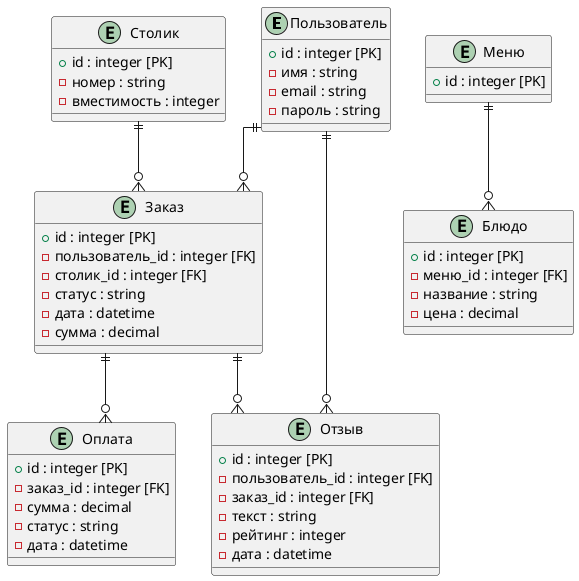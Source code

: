 @startuml
' Логическая модель данных
skinparam linetype ortho

entity "Пользователь" {
    + id : integer [PK]
    - имя : string
    - email : string
    - пароль : string
}

entity "Заказ" {
    + id : integer [PK]
    - пользователь_id : integer [FK]
    - столик_id : integer [FK]
    - статус : string
    - дата : datetime
    - сумма : decimal
}

entity "Блюдо" {
    + id : integer [PK]
    - меню_id : integer [FK]
    - название : string
    - цена : decimal
}

entity "Столик" {
    + id : integer [PK]
    - номер : string
    - вместимость : integer
}

entity "Оплата" {
    + id : integer [PK]
    - заказ_id : integer [FK]
    - сумма : decimal
    - статус : string
    - дата : datetime
}

entity "Отзыв" {
    + id : integer [PK]
    - пользователь_id : integer [FK]
    - заказ_id : integer [FK]
    - текст : string
    - рейтинг : integer
    - дата : datetime
}

entity "Меню" {
    + id : integer [PK]
}

' Связи
Пользователь ||--o{ Заказ
Пользователь ||--o{ Отзыв
Меню ||--o{ Блюдо
Заказ ||--o{ Оплата
Заказ ||--o{ Отзыв
Столик ||--o{ Заказ

@enduml

